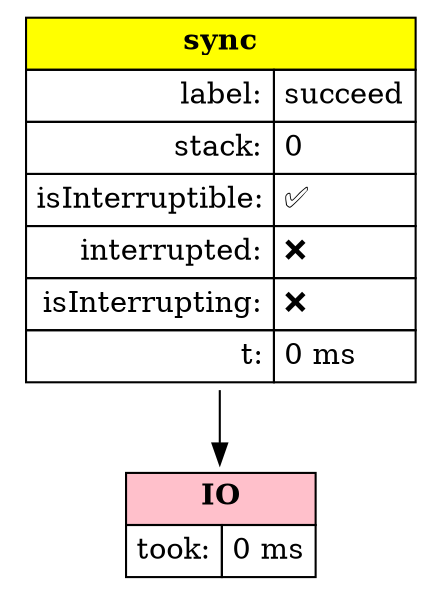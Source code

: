 digraph D {  node [shape=box]
"-main-73665-138268090626583" [shape=none, label=<<table CELLPADDING="4" BORDER="0" CELLBORDER="1" CELLSPACING="0"><tr><td BGCOLOR="yellow1" colspan='2'><b>sync</b></td></tr><tr><td align='right'>label:</td><td align='left'>succeed</td></tr><tr><td align='right'>stack:</td><td align='left'>0</td></tr><tr><td align='right'>isInterruptible:</td><td align='left'>✅</td></tr><tr><td align='right'>interrupted:</td><td align='left'>❌</td></tr><tr><td align='right'>isInterrupting:</td><td align='left'>❌</td></tr><tr><td align='right'>t:</td><td align='left'>0 ms</td></tr></table>> ]
"-main-73665-138268090682916" [shape=none, label=<<table CELLPADDING="4" BORDER="0" CELLBORDER="1" CELLSPACING="0"><tr><td BGCOLOR="pink" colspan='2'><b>IO</b></td></tr><tr><td align='right'>took:</td><td align='left'>0 ms</td></tr></table>> ]
  "-main-73665-138268090626583" -> "-main-73665-138268090682916" 
}
